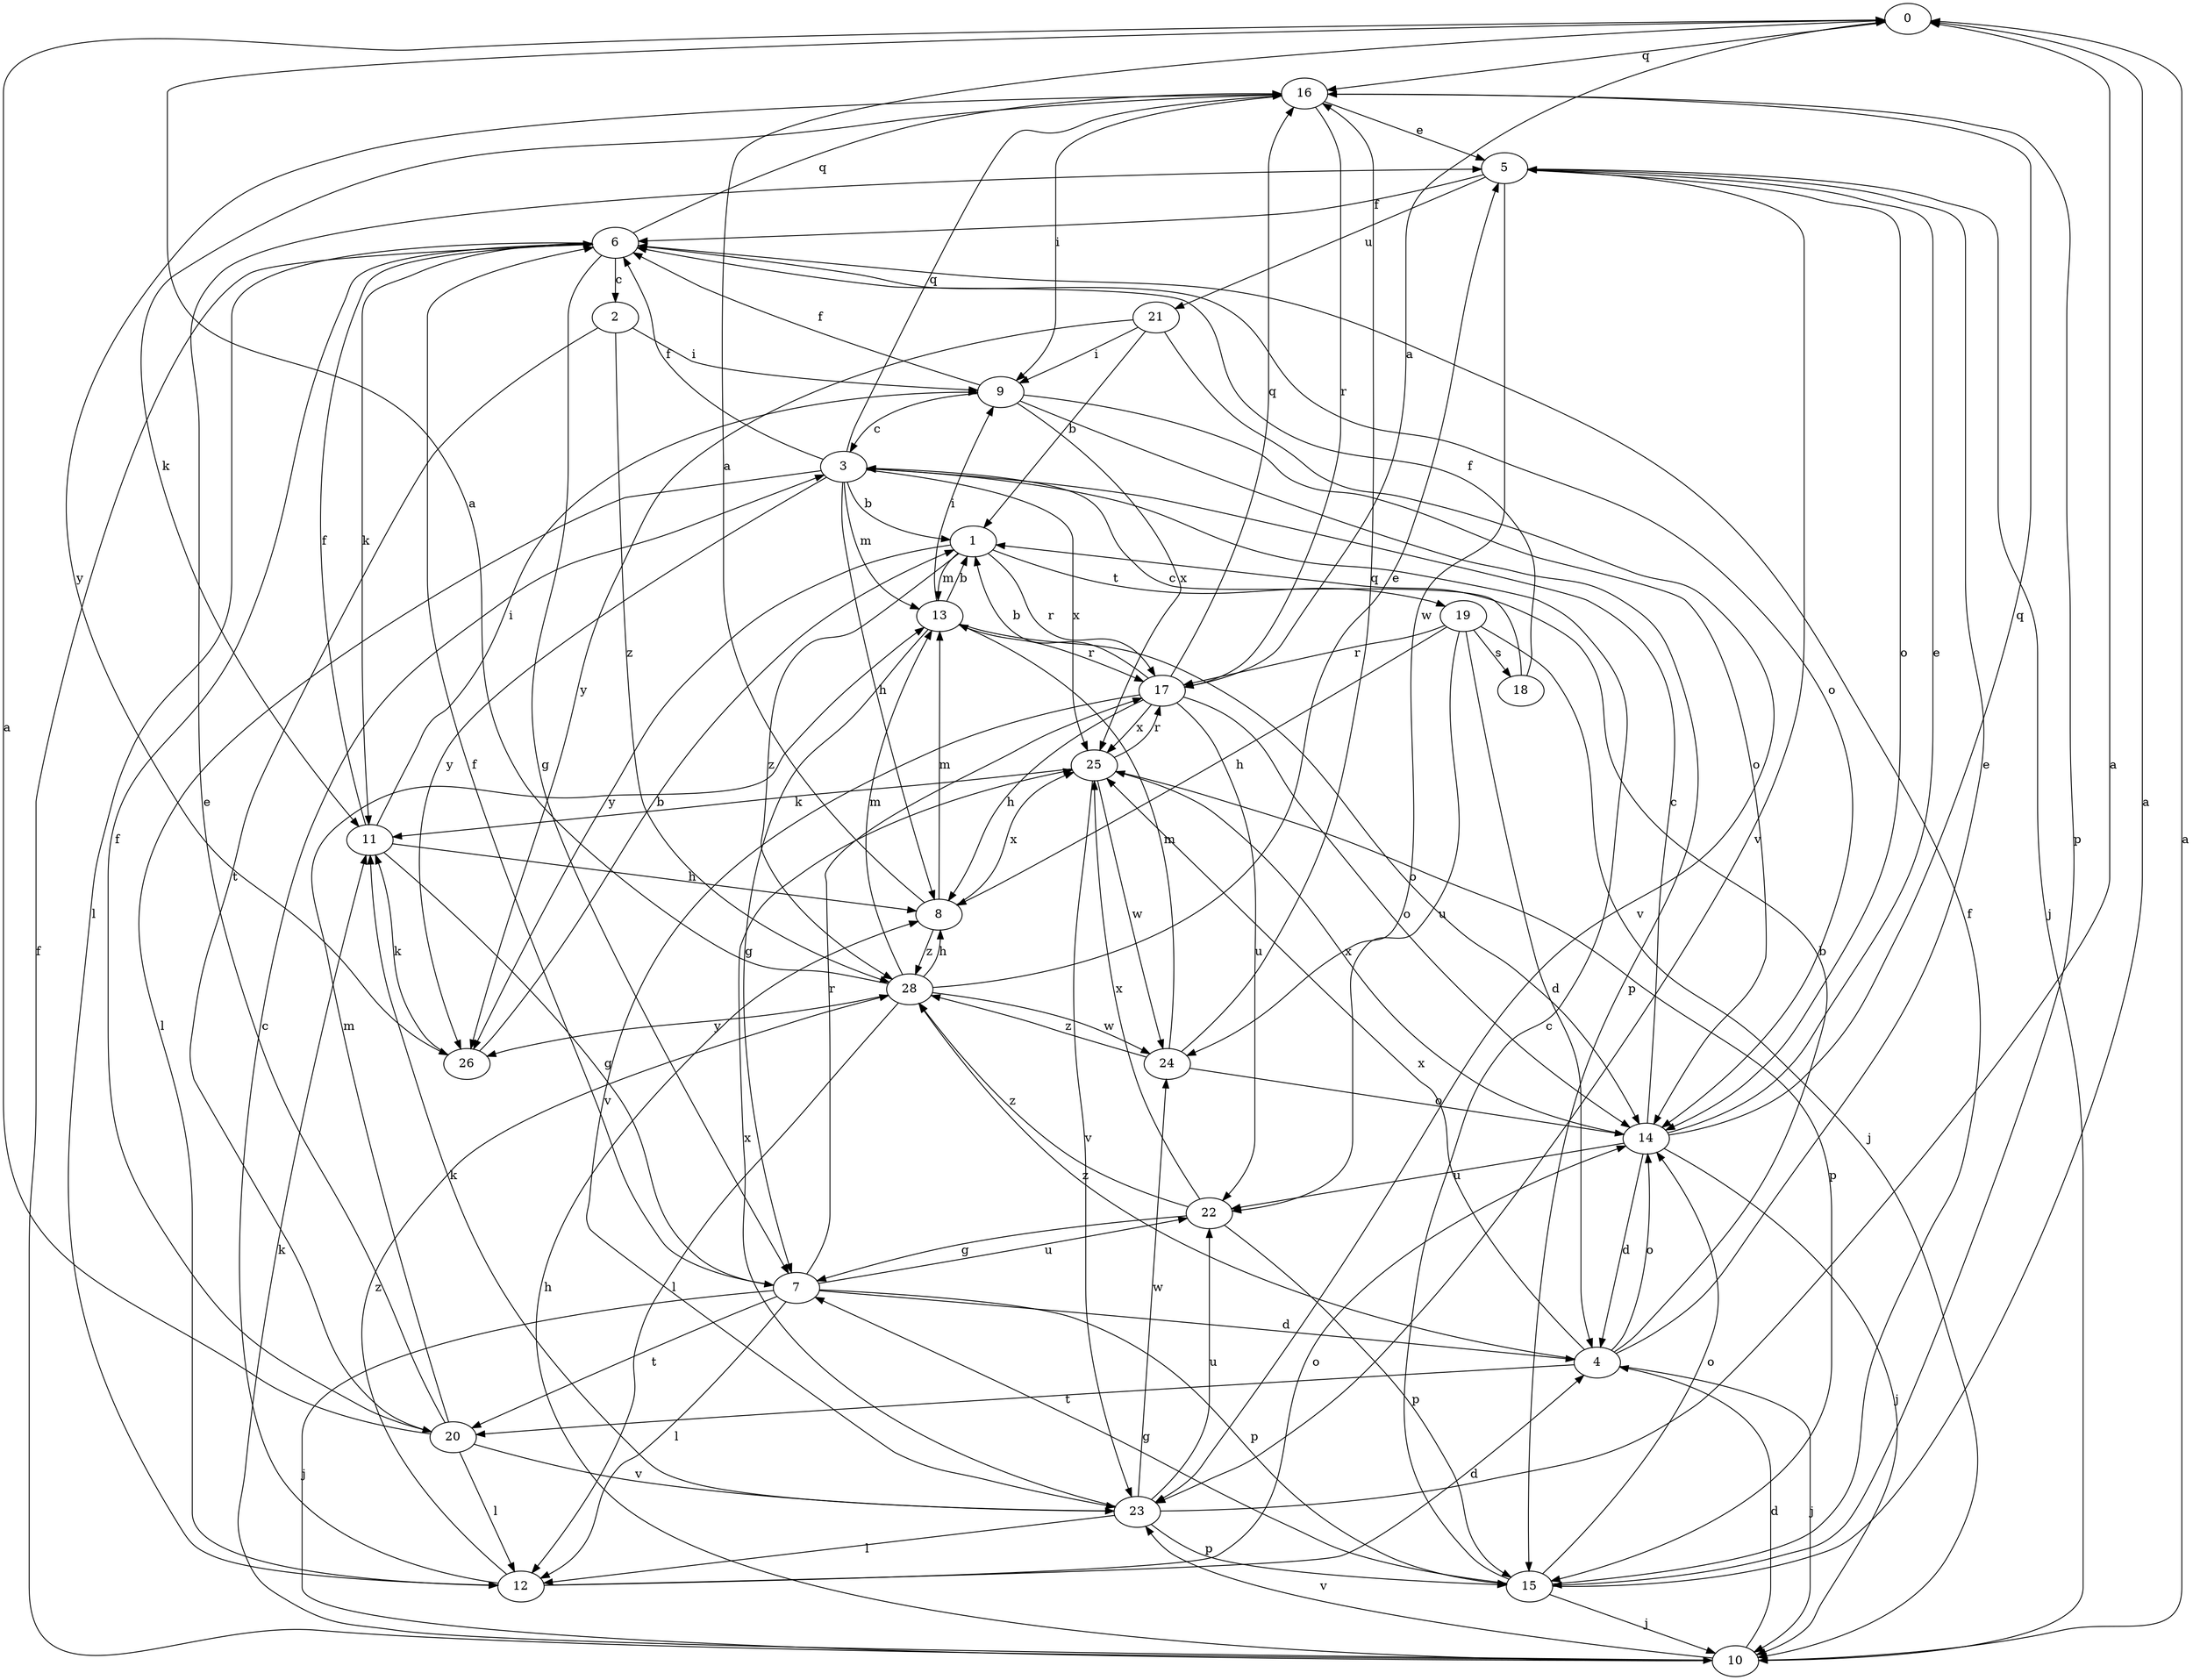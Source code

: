 strict digraph  {
0;
1;
2;
3;
4;
5;
6;
7;
8;
9;
10;
11;
12;
13;
14;
15;
16;
17;
18;
19;
20;
21;
22;
23;
24;
25;
26;
28;
0 -> 16  [label=q];
1 -> 13  [label=m];
1 -> 17  [label=r];
1 -> 19  [label=t];
1 -> 26  [label=y];
1 -> 28  [label=z];
2 -> 9  [label=i];
2 -> 20  [label=t];
2 -> 28  [label=z];
3 -> 1  [label=b];
3 -> 6  [label=f];
3 -> 8  [label=h];
3 -> 12  [label=l];
3 -> 13  [label=m];
3 -> 16  [label=q];
3 -> 25  [label=x];
3 -> 26  [label=y];
4 -> 1  [label=b];
4 -> 5  [label=e];
4 -> 10  [label=j];
4 -> 14  [label=o];
4 -> 20  [label=t];
4 -> 25  [label=x];
4 -> 28  [label=z];
5 -> 6  [label=f];
5 -> 10  [label=j];
5 -> 14  [label=o];
5 -> 21  [label=u];
5 -> 23  [label=v];
5 -> 24  [label=w];
6 -> 2  [label=c];
6 -> 7  [label=g];
6 -> 11  [label=k];
6 -> 12  [label=l];
6 -> 14  [label=o];
6 -> 16  [label=q];
7 -> 4  [label=d];
7 -> 6  [label=f];
7 -> 10  [label=j];
7 -> 12  [label=l];
7 -> 15  [label=p];
7 -> 17  [label=r];
7 -> 20  [label=t];
7 -> 22  [label=u];
8 -> 0  [label=a];
8 -> 13  [label=m];
8 -> 25  [label=x];
8 -> 28  [label=z];
9 -> 3  [label=c];
9 -> 6  [label=f];
9 -> 14  [label=o];
9 -> 15  [label=p];
9 -> 25  [label=x];
10 -> 0  [label=a];
10 -> 4  [label=d];
10 -> 6  [label=f];
10 -> 8  [label=h];
10 -> 11  [label=k];
10 -> 23  [label=v];
11 -> 6  [label=f];
11 -> 7  [label=g];
11 -> 8  [label=h];
11 -> 9  [label=i];
12 -> 3  [label=c];
12 -> 4  [label=d];
12 -> 14  [label=o];
12 -> 28  [label=z];
13 -> 1  [label=b];
13 -> 7  [label=g];
13 -> 9  [label=i];
13 -> 14  [label=o];
13 -> 17  [label=r];
14 -> 3  [label=c];
14 -> 4  [label=d];
14 -> 5  [label=e];
14 -> 10  [label=j];
14 -> 16  [label=q];
14 -> 22  [label=u];
14 -> 25  [label=x];
15 -> 0  [label=a];
15 -> 3  [label=c];
15 -> 6  [label=f];
15 -> 7  [label=g];
15 -> 10  [label=j];
15 -> 14  [label=o];
16 -> 5  [label=e];
16 -> 9  [label=i];
16 -> 11  [label=k];
16 -> 15  [label=p];
16 -> 17  [label=r];
16 -> 26  [label=y];
17 -> 0  [label=a];
17 -> 1  [label=b];
17 -> 8  [label=h];
17 -> 14  [label=o];
17 -> 16  [label=q];
17 -> 22  [label=u];
17 -> 23  [label=v];
17 -> 25  [label=x];
18 -> 3  [label=c];
18 -> 6  [label=f];
19 -> 4  [label=d];
19 -> 8  [label=h];
19 -> 10  [label=j];
19 -> 17  [label=r];
19 -> 18  [label=s];
19 -> 22  [label=u];
20 -> 0  [label=a];
20 -> 5  [label=e];
20 -> 6  [label=f];
20 -> 12  [label=l];
20 -> 13  [label=m];
20 -> 23  [label=v];
21 -> 1  [label=b];
21 -> 9  [label=i];
21 -> 23  [label=v];
21 -> 26  [label=y];
22 -> 7  [label=g];
22 -> 15  [label=p];
22 -> 25  [label=x];
22 -> 28  [label=z];
23 -> 0  [label=a];
23 -> 11  [label=k];
23 -> 12  [label=l];
23 -> 15  [label=p];
23 -> 22  [label=u];
23 -> 24  [label=w];
23 -> 25  [label=x];
24 -> 13  [label=m];
24 -> 14  [label=o];
24 -> 16  [label=q];
24 -> 28  [label=z];
25 -> 11  [label=k];
25 -> 15  [label=p];
25 -> 17  [label=r];
25 -> 23  [label=v];
25 -> 24  [label=w];
26 -> 1  [label=b];
26 -> 11  [label=k];
28 -> 0  [label=a];
28 -> 5  [label=e];
28 -> 8  [label=h];
28 -> 12  [label=l];
28 -> 13  [label=m];
28 -> 24  [label=w];
28 -> 26  [label=y];
}
